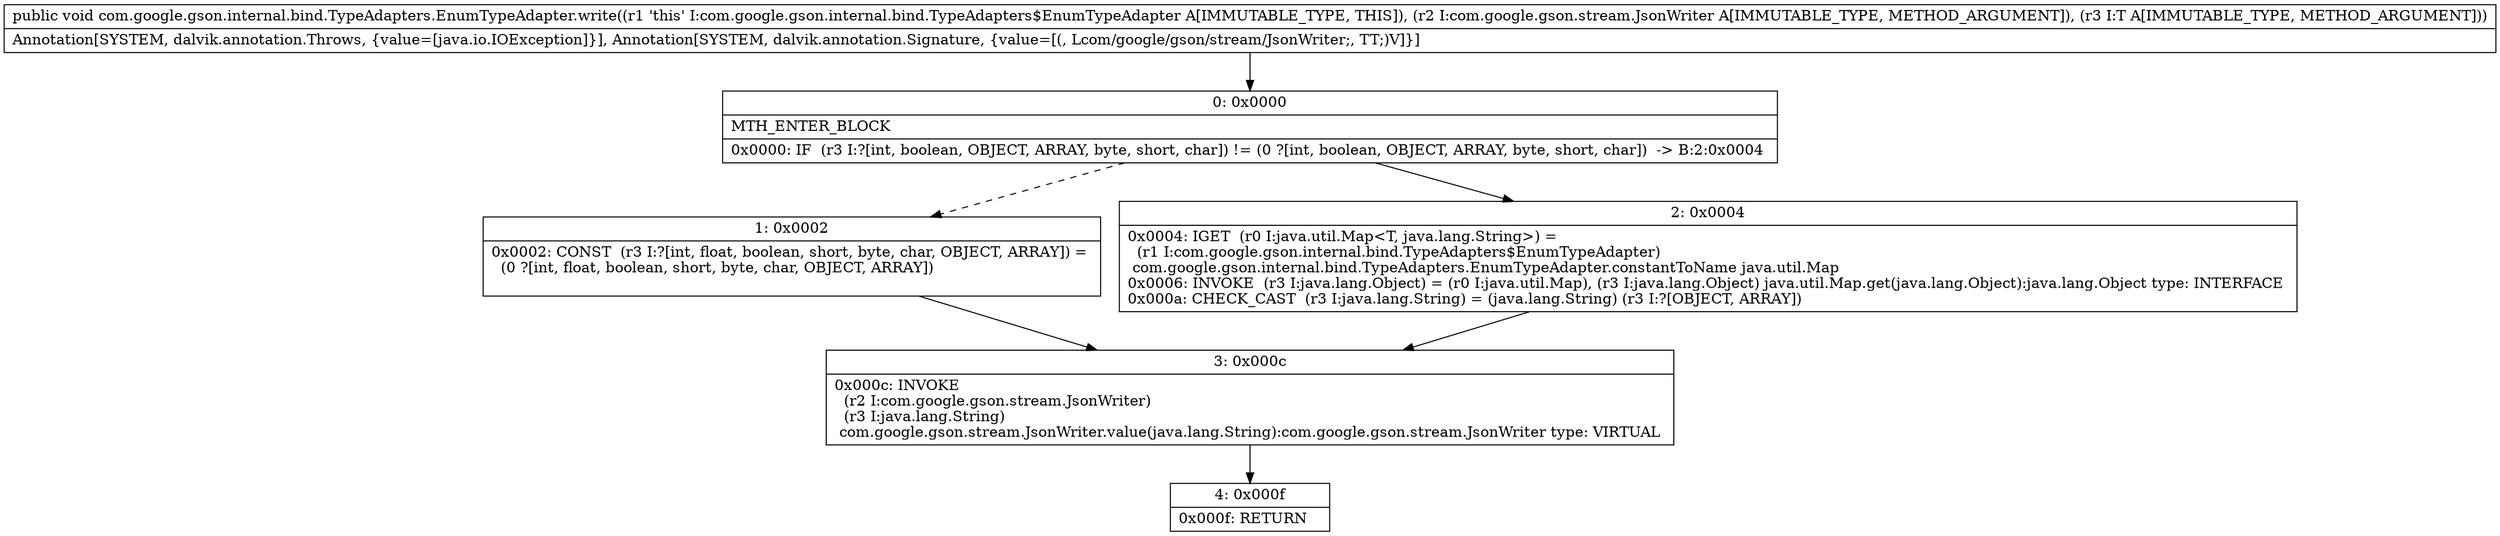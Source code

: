 digraph "CFG forcom.google.gson.internal.bind.TypeAdapters.EnumTypeAdapter.write(Lcom\/google\/gson\/stream\/JsonWriter;Ljava\/lang\/Enum;)V" {
Node_0 [shape=record,label="{0\:\ 0x0000|MTH_ENTER_BLOCK\l|0x0000: IF  (r3 I:?[int, boolean, OBJECT, ARRAY, byte, short, char]) != (0 ?[int, boolean, OBJECT, ARRAY, byte, short, char])  \-\> B:2:0x0004 \l}"];
Node_1 [shape=record,label="{1\:\ 0x0002|0x0002: CONST  (r3 I:?[int, float, boolean, short, byte, char, OBJECT, ARRAY]) = \l  (0 ?[int, float, boolean, short, byte, char, OBJECT, ARRAY])\l \l}"];
Node_2 [shape=record,label="{2\:\ 0x0004|0x0004: IGET  (r0 I:java.util.Map\<T, java.lang.String\>) = \l  (r1 I:com.google.gson.internal.bind.TypeAdapters$EnumTypeAdapter)\l com.google.gson.internal.bind.TypeAdapters.EnumTypeAdapter.constantToName java.util.Map \l0x0006: INVOKE  (r3 I:java.lang.Object) = (r0 I:java.util.Map), (r3 I:java.lang.Object) java.util.Map.get(java.lang.Object):java.lang.Object type: INTERFACE \l0x000a: CHECK_CAST  (r3 I:java.lang.String) = (java.lang.String) (r3 I:?[OBJECT, ARRAY]) \l}"];
Node_3 [shape=record,label="{3\:\ 0x000c|0x000c: INVOKE  \l  (r2 I:com.google.gson.stream.JsonWriter)\l  (r3 I:java.lang.String)\l com.google.gson.stream.JsonWriter.value(java.lang.String):com.google.gson.stream.JsonWriter type: VIRTUAL \l}"];
Node_4 [shape=record,label="{4\:\ 0x000f|0x000f: RETURN   \l}"];
MethodNode[shape=record,label="{public void com.google.gson.internal.bind.TypeAdapters.EnumTypeAdapter.write((r1 'this' I:com.google.gson.internal.bind.TypeAdapters$EnumTypeAdapter A[IMMUTABLE_TYPE, THIS]), (r2 I:com.google.gson.stream.JsonWriter A[IMMUTABLE_TYPE, METHOD_ARGUMENT]), (r3 I:T A[IMMUTABLE_TYPE, METHOD_ARGUMENT]))  | Annotation[SYSTEM, dalvik.annotation.Throws, \{value=[java.io.IOException]\}], Annotation[SYSTEM, dalvik.annotation.Signature, \{value=[(, Lcom\/google\/gson\/stream\/JsonWriter;, TT;)V]\}]\l}"];
MethodNode -> Node_0;
Node_0 -> Node_1[style=dashed];
Node_0 -> Node_2;
Node_1 -> Node_3;
Node_2 -> Node_3;
Node_3 -> Node_4;
}

